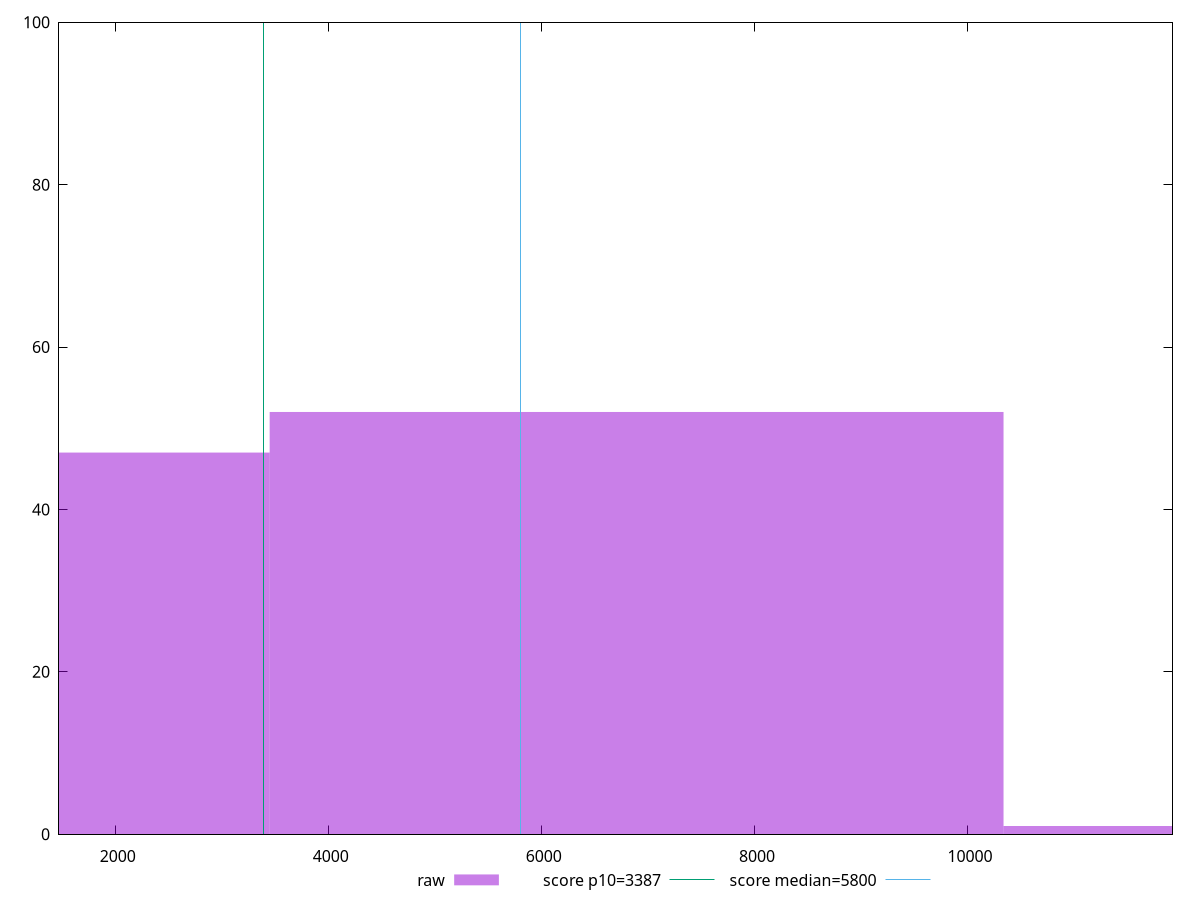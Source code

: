 reset

$raw <<EOF
13778.540343736364 1
0 47
6889.270171868182 52
EOF

set key outside below
set boxwidth 6889.270171868182
set xrange [1467.111:11920.11762751959]
set yrange [0:100]
set trange [0:100]
set style fill transparent solid 0.5 noborder

set parametric
set terminal svg size 640, 490 enhanced background rgb 'white'
set output "reports/report_00028_2021-02-24T12-49-42.674Z/speed-index/samples/agenda/raw/histogram.svg"

plot $raw title "raw" with boxes, \
     3387,t title "score p10=3387", \
     5800,t title "score median=5800"

reset
